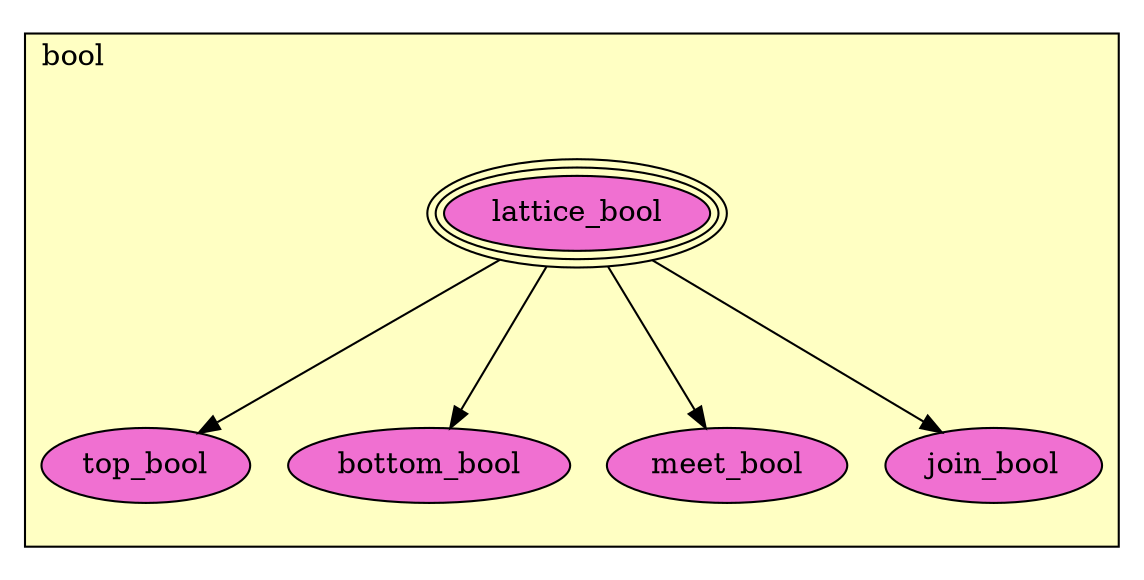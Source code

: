 digraph HoTT_Classes_implementations_bool {
  graph [ratio=0.5]
  node [style=filled]
bool_lattice_bool [label="lattice_bool", URL=<bool.html#lattice_bool>, peripheries=3, fillcolor="#F070D1"] ;
bool_top_bool [label="top_bool", URL=<bool.html#top_bool>, fillcolor="#F070D1"] ;
bool_bottom_bool [label="bottom_bool", URL=<bool.html#bottom_bool>, fillcolor="#F070D1"] ;
bool_meet_bool [label="meet_bool", URL=<bool.html#meet_bool>, fillcolor="#F070D1"] ;
bool_join_bool [label="join_bool", URL=<bool.html#join_bool>, fillcolor="#F070D1"] ;
  bool_lattice_bool -> bool_top_bool [] ;
  bool_lattice_bool -> bool_bottom_bool [] ;
  bool_lattice_bool -> bool_meet_bool [] ;
  bool_lattice_bool -> bool_join_bool [] ;
subgraph cluster_bool { label="bool"; fillcolor="#FFFFC3"; labeljust=l; style=filled 
bool_join_bool; bool_meet_bool; bool_bottom_bool; bool_top_bool; bool_lattice_bool; };
} /* END */
